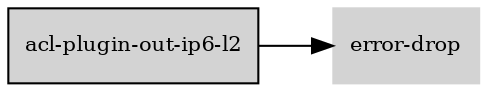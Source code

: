 digraph "acl_plugin_out_ip6_l2_subgraph" {
  rankdir=LR;
  node [shape=box, style=filled, fontsize=10, color=lightgray, fontcolor=black, fillcolor=lightgray];
  "acl-plugin-out-ip6-l2" [color=black, fontcolor=black, fillcolor=lightgray];
  edge [fontsize=8];
  "acl-plugin-out-ip6-l2" -> "error-drop";
}
